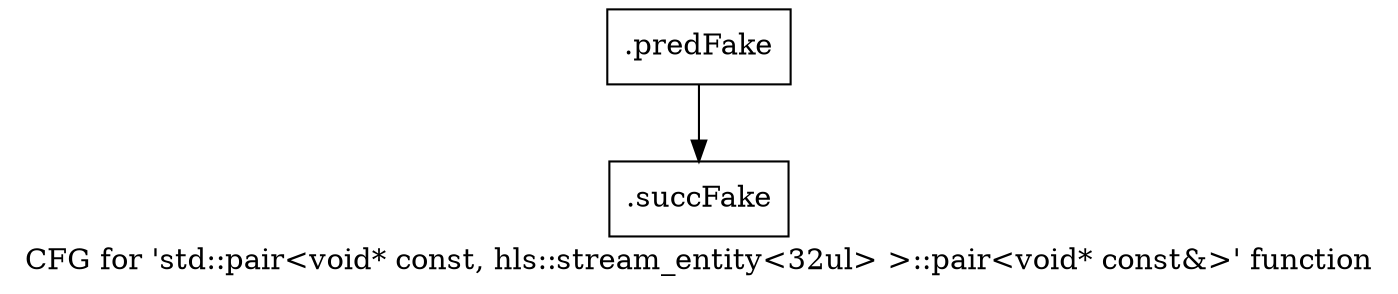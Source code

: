 digraph "CFG for 'std::pair\<void* const, hls::stream_entity\<32ul\> \>::pair\<void* const&\>' function" {
	label="CFG for 'std::pair\<void* const, hls::stream_entity\<32ul\> \>::pair\<void* const&\>' function";

	Node0x5856770 [shape=record,filename="",linenumber="",label="{.predFake}"];
	Node0x5856770 -> Node0x609b000[ callList="" memoryops="" filename="/mnt/xilinx/Vitis_HLS/2021.2/tps/lnx64/gcc-6.2.0/lib/gcc/x86_64-pc-linux-gnu/6.2.0/../../../../include/c++/6.2.0/tuple" execusionnum="1"];
	Node0x609b000 [shape=record,filename="/mnt/xilinx/Vitis_HLS/2021.2/tps/lnx64/gcc-6.2.0/lib/gcc/x86_64-pc-linux-gnu/6.2.0/../../../../include/c++/6.2.0/tuple",linenumber="1576",label="{.succFake}"];
}
